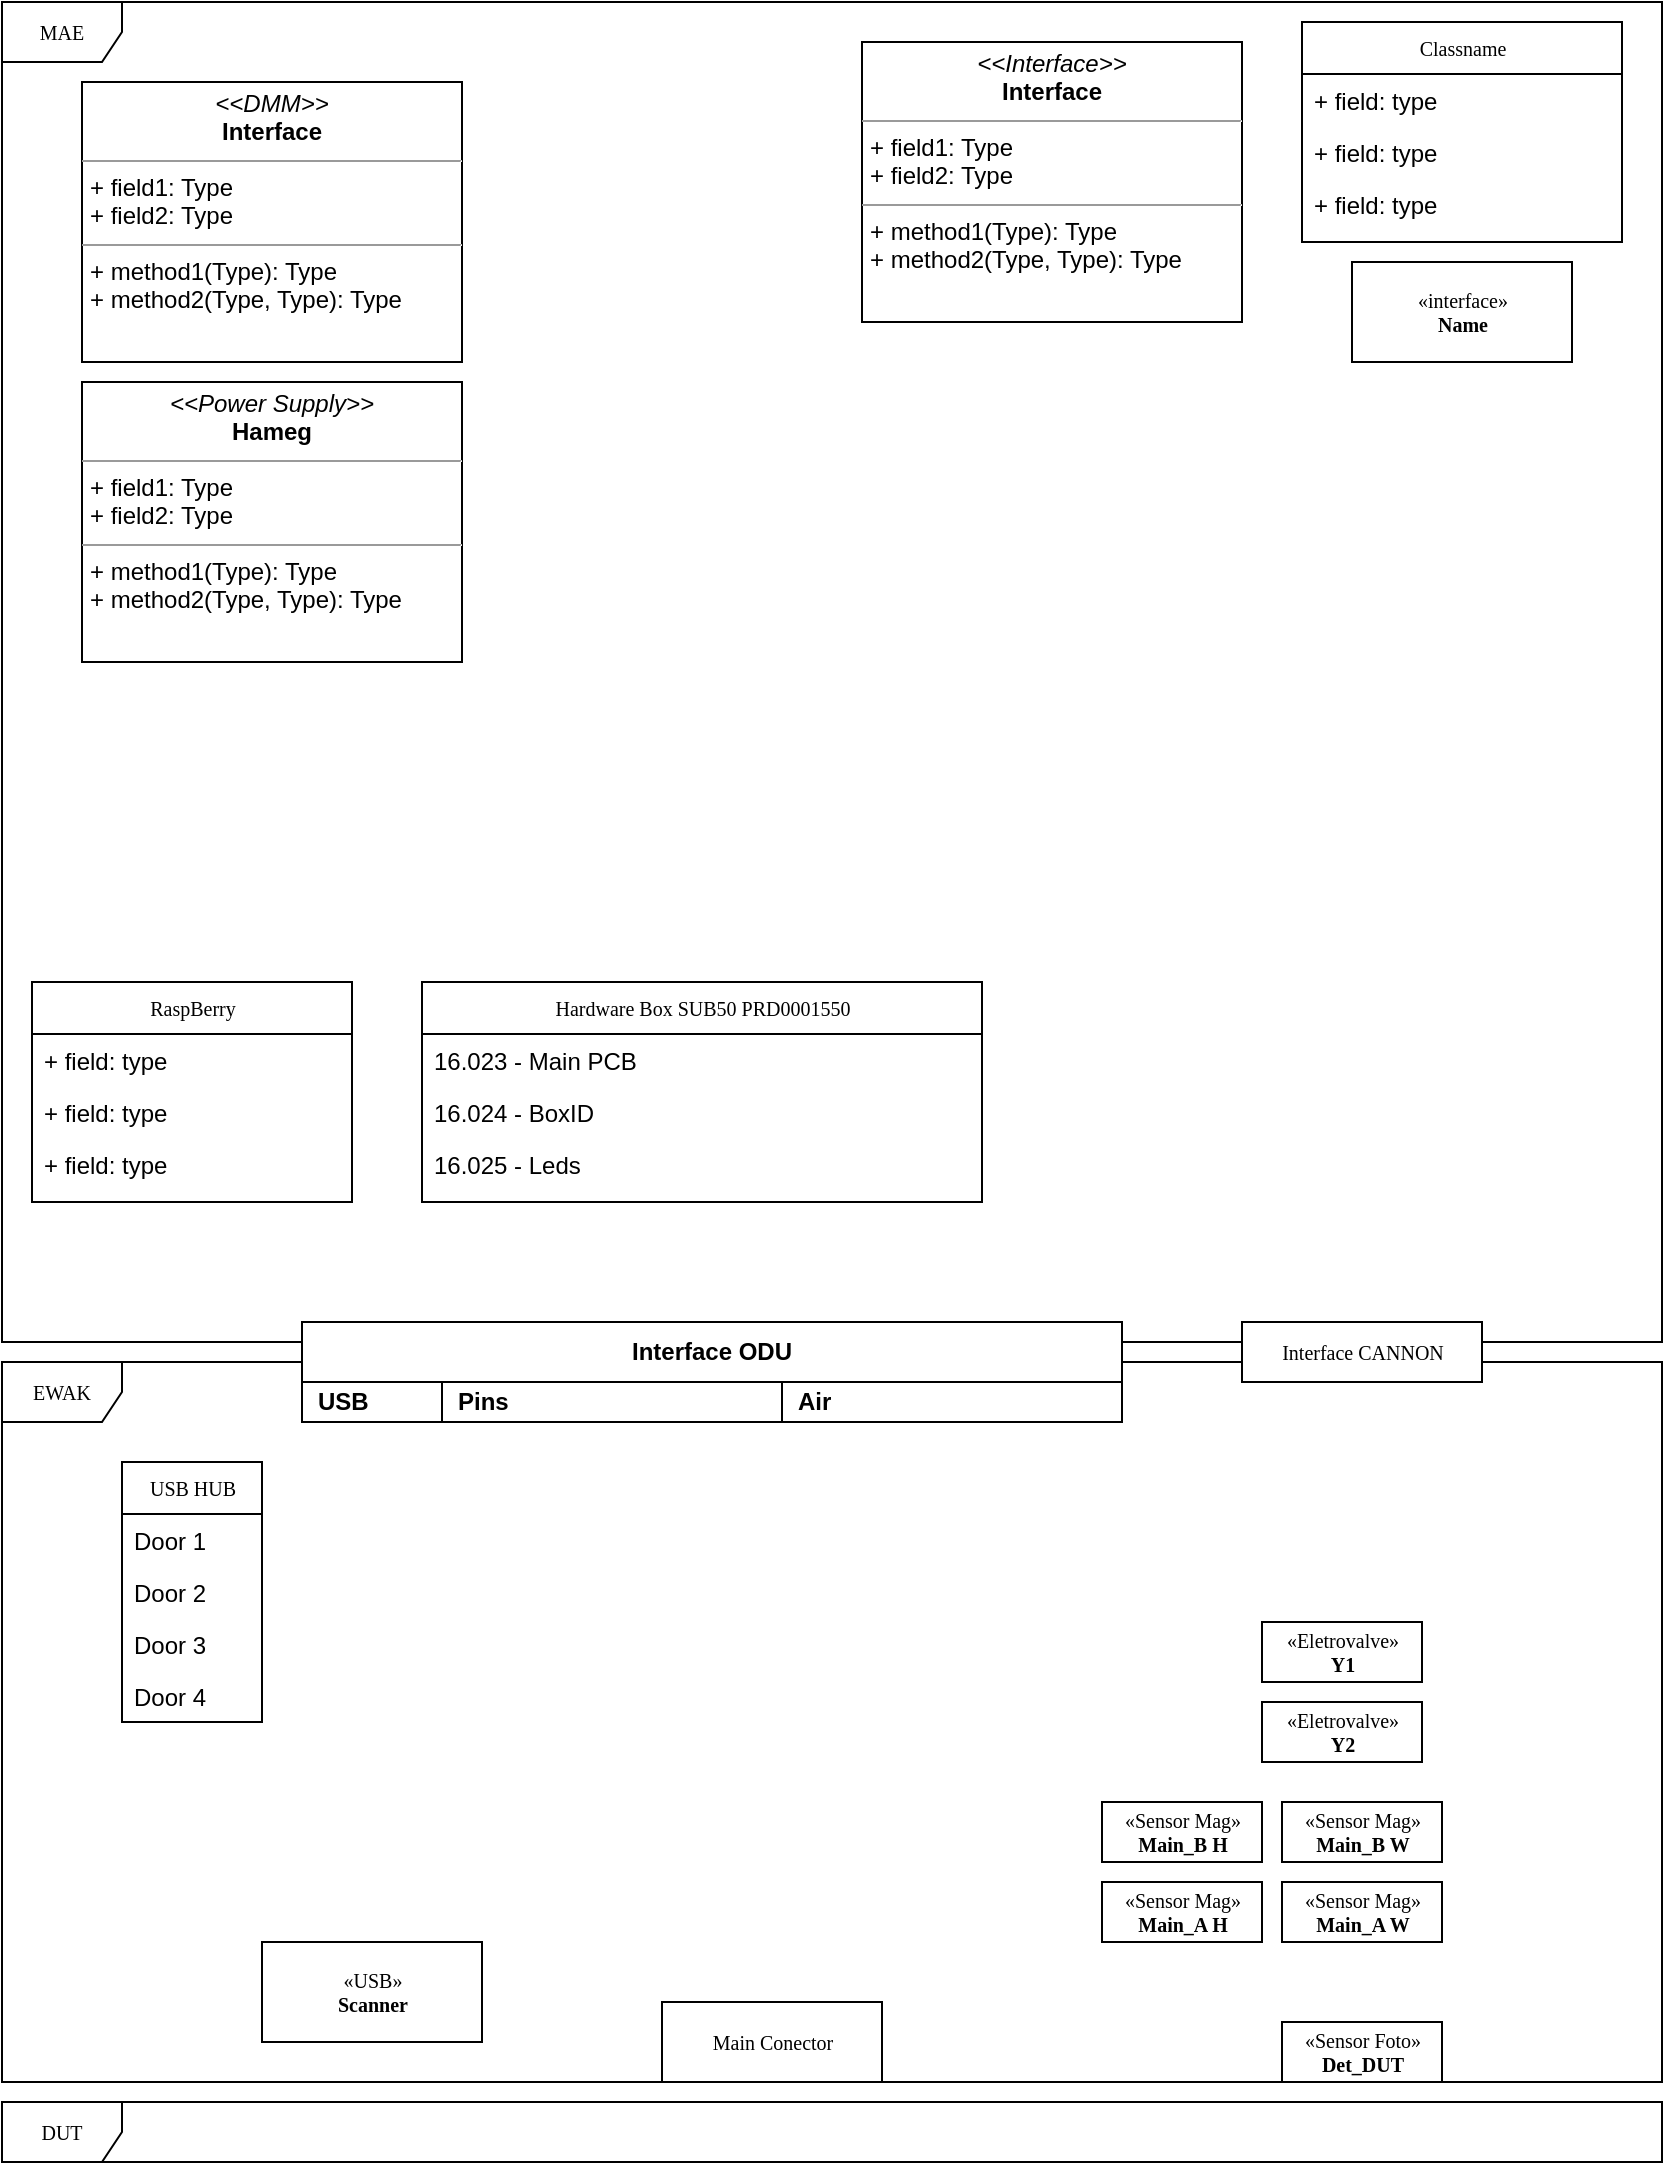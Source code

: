 <mxfile version="21.3.7" type="github">
  <diagram name="Page-1" id="c4acf3e9-155e-7222-9cf6-157b1a14988f">
    <mxGraphModel dx="1434" dy="806" grid="1" gridSize="10" guides="1" tooltips="1" connect="1" arrows="1" fold="1" page="1" pageScale="1" pageWidth="850" pageHeight="1100" background="none" math="0" shadow="0">
      <root>
        <mxCell id="0" />
        <mxCell id="1" parent="0" />
        <mxCell id="17acba5748e5396b-1" value="MAE" style="shape=umlFrame;whiteSpace=wrap;html=1;rounded=0;shadow=0;comic=0;labelBackgroundColor=none;strokeWidth=1;fontFamily=Verdana;fontSize=10;align=center;" parent="1" vertex="1">
          <mxGeometry x="10" y="10" width="830" height="670" as="geometry" />
        </mxCell>
        <mxCell id="17acba5748e5396b-30" value="Classname" style="swimlane;html=1;fontStyle=0;childLayout=stackLayout;horizontal=1;startSize=26;fillColor=none;horizontalStack=0;resizeParent=1;resizeLast=0;collapsible=1;marginBottom=0;swimlaneFillColor=#ffffff;rounded=0;shadow=0;comic=0;labelBackgroundColor=none;strokeWidth=1;fontFamily=Verdana;fontSize=10;align=center;" parent="1" vertex="1">
          <mxGeometry x="660" y="20" width="160" height="110" as="geometry" />
        </mxCell>
        <mxCell id="17acba5748e5396b-31" value="+ field: type" style="text;html=1;strokeColor=none;fillColor=none;align=left;verticalAlign=top;spacingLeft=4;spacingRight=4;whiteSpace=wrap;overflow=hidden;rotatable=0;points=[[0,0.5],[1,0.5]];portConstraint=eastwest;" parent="17acba5748e5396b-30" vertex="1">
          <mxGeometry y="26" width="160" height="26" as="geometry" />
        </mxCell>
        <mxCell id="17acba5748e5396b-32" value="+ field: type" style="text;html=1;strokeColor=none;fillColor=none;align=left;verticalAlign=top;spacingLeft=4;spacingRight=4;whiteSpace=wrap;overflow=hidden;rotatable=0;points=[[0,0.5],[1,0.5]];portConstraint=eastwest;" parent="17acba5748e5396b-30" vertex="1">
          <mxGeometry y="52" width="160" height="26" as="geometry" />
        </mxCell>
        <mxCell id="17acba5748e5396b-33" value="+ field: type" style="text;html=1;strokeColor=none;fillColor=none;align=left;verticalAlign=top;spacingLeft=4;spacingRight=4;whiteSpace=wrap;overflow=hidden;rotatable=0;points=[[0,0.5],[1,0.5]];portConstraint=eastwest;" parent="17acba5748e5396b-30" vertex="1">
          <mxGeometry y="78" width="160" height="26" as="geometry" />
        </mxCell>
        <mxCell id="5d2195bd80daf111-15" value="&lt;p style=&quot;margin:0px;margin-top:4px;text-align:center;&quot;&gt;&lt;i&gt;&amp;lt;&amp;lt;Interface&amp;gt;&amp;gt;&lt;/i&gt;&lt;br/&gt;&lt;b&gt;Interface&lt;/b&gt;&lt;/p&gt;&lt;hr size=&quot;1&quot;/&gt;&lt;p style=&quot;margin:0px;margin-left:4px;&quot;&gt;+ field1: Type&lt;br/&gt;+ field2: Type&lt;/p&gt;&lt;hr size=&quot;1&quot;/&gt;&lt;p style=&quot;margin:0px;margin-left:4px;&quot;&gt;+ method1(Type): Type&lt;br/&gt;+ method2(Type, Type): Type&lt;/p&gt;" style="verticalAlign=top;align=left;overflow=fill;fontSize=12;fontFamily=Helvetica;html=1;rounded=0;shadow=0;comic=0;labelBackgroundColor=none;strokeWidth=1" parent="1" vertex="1">
          <mxGeometry x="440" y="30" width="190" height="140" as="geometry" />
        </mxCell>
        <mxCell id="5d2195bd80daf111-17" value="&amp;laquo;interface&amp;raquo;&lt;br&gt;&lt;b&gt;Name&lt;/b&gt;" style="html=1;rounded=0;shadow=0;comic=0;labelBackgroundColor=none;strokeWidth=1;fontFamily=Verdana;fontSize=10;align=center;" parent="1" vertex="1">
          <mxGeometry x="685" y="140" width="110" height="50" as="geometry" />
        </mxCell>
        <mxCell id="iWWuWy4K4NtZ9LDRwKtr-1" value="EWAK" style="shape=umlFrame;whiteSpace=wrap;html=1;rounded=0;shadow=0;comic=0;labelBackgroundColor=none;strokeWidth=1;fontFamily=Verdana;fontSize=10;align=center;" vertex="1" parent="1">
          <mxGeometry x="10" y="690" width="830" height="360" as="geometry" />
        </mxCell>
        <mxCell id="iWWuWy4K4NtZ9LDRwKtr-2" value="Main Conector" style="html=1;rounded=0;shadow=0;comic=0;labelBackgroundColor=none;strokeWidth=1;fontFamily=Verdana;fontSize=10;align=center;" vertex="1" parent="1">
          <mxGeometry x="340" y="1010" width="110" height="40" as="geometry" />
        </mxCell>
        <mxCell id="iWWuWy4K4NtZ9LDRwKtr-3" value="USB HUB" style="swimlane;html=1;fontStyle=0;childLayout=stackLayout;horizontal=1;startSize=26;fillColor=none;horizontalStack=0;resizeParent=1;resizeLast=0;collapsible=1;marginBottom=0;swimlaneFillColor=#ffffff;rounded=0;shadow=0;comic=0;labelBackgroundColor=none;strokeWidth=1;fontFamily=Verdana;fontSize=10;align=center;" vertex="1" parent="1">
          <mxGeometry x="70" y="740" width="70" height="130" as="geometry" />
        </mxCell>
        <mxCell id="iWWuWy4K4NtZ9LDRwKtr-4" value="Door 1" style="text;html=1;strokeColor=none;fillColor=none;align=left;verticalAlign=top;spacingLeft=4;spacingRight=4;whiteSpace=wrap;overflow=hidden;rotatable=0;points=[[0,0.5],[1,0.5]];portConstraint=eastwest;" vertex="1" parent="iWWuWy4K4NtZ9LDRwKtr-3">
          <mxGeometry y="26" width="70" height="26" as="geometry" />
        </mxCell>
        <mxCell id="iWWuWy4K4NtZ9LDRwKtr-5" value="Door 2" style="text;html=1;strokeColor=none;fillColor=none;align=left;verticalAlign=top;spacingLeft=4;spacingRight=4;whiteSpace=wrap;overflow=hidden;rotatable=0;points=[[0,0.5],[1,0.5]];portConstraint=eastwest;" vertex="1" parent="iWWuWy4K4NtZ9LDRwKtr-3">
          <mxGeometry y="52" width="70" height="26" as="geometry" />
        </mxCell>
        <mxCell id="iWWuWy4K4NtZ9LDRwKtr-22" value="Door 3" style="text;html=1;strokeColor=none;fillColor=none;align=left;verticalAlign=top;spacingLeft=4;spacingRight=4;whiteSpace=wrap;overflow=hidden;rotatable=0;points=[[0,0.5],[1,0.5]];portConstraint=eastwest;" vertex="1" parent="iWWuWy4K4NtZ9LDRwKtr-3">
          <mxGeometry y="78" width="70" height="26" as="geometry" />
        </mxCell>
        <mxCell id="iWWuWy4K4NtZ9LDRwKtr-6" value="Door 4" style="text;html=1;strokeColor=none;fillColor=none;align=left;verticalAlign=top;spacingLeft=4;spacingRight=4;whiteSpace=wrap;overflow=hidden;rotatable=0;points=[[0,0.5],[1,0.5]];portConstraint=eastwest;" vertex="1" parent="iWWuWy4K4NtZ9LDRwKtr-3">
          <mxGeometry y="104" width="70" height="26" as="geometry" />
        </mxCell>
        <mxCell id="iWWuWy4K4NtZ9LDRwKtr-8" value="Interface CANNON" style="html=1;rounded=0;shadow=0;comic=0;labelBackgroundColor=none;strokeWidth=1;fontFamily=Verdana;fontSize=10;align=center;" vertex="1" parent="1">
          <mxGeometry x="630" y="670" width="120" height="30" as="geometry" />
        </mxCell>
        <mxCell id="iWWuWy4K4NtZ9LDRwKtr-12" value="DUT" style="shape=umlFrame;whiteSpace=wrap;html=1;rounded=0;shadow=0;comic=0;labelBackgroundColor=none;strokeWidth=1;fontFamily=Verdana;fontSize=10;align=center;" vertex="1" parent="1">
          <mxGeometry x="10" y="1060" width="830" height="30" as="geometry" />
        </mxCell>
        <mxCell id="iWWuWy4K4NtZ9LDRwKtr-14" value="«Eletrovalve»&lt;br&gt;&lt;b&gt;Y1&lt;/b&gt;" style="html=1;rounded=0;shadow=0;comic=0;labelBackgroundColor=none;strokeWidth=1;fontFamily=Verdana;fontSize=10;align=center;" vertex="1" parent="1">
          <mxGeometry x="640" y="820" width="80" height="30" as="geometry" />
        </mxCell>
        <mxCell id="iWWuWy4K4NtZ9LDRwKtr-15" value="«Eletrovalve»&lt;br&gt;&lt;b&gt;Y2&lt;/b&gt;" style="html=1;rounded=0;shadow=0;comic=0;labelBackgroundColor=none;strokeWidth=1;fontFamily=Verdana;fontSize=10;align=center;" vertex="1" parent="1">
          <mxGeometry x="640" y="860" width="80" height="30" as="geometry" />
        </mxCell>
        <mxCell id="iWWuWy4K4NtZ9LDRwKtr-16" value="«Sensor Foto»&lt;br&gt;&lt;b&gt;Det_DUT&lt;/b&gt;" style="html=1;rounded=0;shadow=0;comic=0;labelBackgroundColor=none;strokeWidth=1;fontFamily=Verdana;fontSize=10;align=center;" vertex="1" parent="1">
          <mxGeometry x="650" y="1020" width="80" height="30" as="geometry" />
        </mxCell>
        <mxCell id="iWWuWy4K4NtZ9LDRwKtr-17" value="«Sensor Mag»&lt;br&gt;&lt;b&gt;Main_A W&lt;/b&gt;" style="html=1;rounded=0;shadow=0;comic=0;labelBackgroundColor=none;strokeWidth=1;fontFamily=Verdana;fontSize=10;align=center;" vertex="1" parent="1">
          <mxGeometry x="650" y="950" width="80" height="30" as="geometry" />
        </mxCell>
        <mxCell id="iWWuWy4K4NtZ9LDRwKtr-18" value="«Sensor Mag»&lt;br&gt;&lt;b&gt;Main_A H&lt;/b&gt;" style="html=1;rounded=0;shadow=0;comic=0;labelBackgroundColor=none;strokeWidth=1;fontFamily=Verdana;fontSize=10;align=center;" vertex="1" parent="1">
          <mxGeometry x="560" y="950" width="80" height="30" as="geometry" />
        </mxCell>
        <mxCell id="iWWuWy4K4NtZ9LDRwKtr-19" value="«Sensor Mag»&lt;br&gt;&lt;b&gt;Main_B H&lt;/b&gt;" style="html=1;rounded=0;shadow=0;comic=0;labelBackgroundColor=none;strokeWidth=1;fontFamily=Verdana;fontSize=10;align=center;" vertex="1" parent="1">
          <mxGeometry x="560" y="910" width="80" height="30" as="geometry" />
        </mxCell>
        <mxCell id="iWWuWy4K4NtZ9LDRwKtr-20" value="«Sensor Mag»&lt;br&gt;&lt;b&gt;Main_B W&lt;/b&gt;" style="html=1;rounded=0;shadow=0;comic=0;labelBackgroundColor=none;strokeWidth=1;fontFamily=Verdana;fontSize=10;align=center;" vertex="1" parent="1">
          <mxGeometry x="650" y="910" width="80" height="30" as="geometry" />
        </mxCell>
        <mxCell id="iWWuWy4K4NtZ9LDRwKtr-23" value="«USB»&lt;br&gt;&lt;b&gt;Scanner&lt;/b&gt;" style="html=1;rounded=0;shadow=0;comic=0;labelBackgroundColor=none;strokeWidth=1;fontFamily=Verdana;fontSize=10;align=center;" vertex="1" parent="1">
          <mxGeometry x="140" y="980" width="110" height="50" as="geometry" />
        </mxCell>
        <mxCell id="iWWuWy4K4NtZ9LDRwKtr-24" value="&lt;font style=&quot;font-size: 12px;&quot;&gt;Interface ODU&lt;/font&gt;" style="shape=table;startSize=30;container=1;collapsible=1;childLayout=tableLayout;fixedRows=1;rowLines=0;fontStyle=1;align=center;resizeLast=1;html=1;whiteSpace=wrap;direction=east;" vertex="1" parent="1">
          <mxGeometry x="160" y="670" width="410" height="50" as="geometry" />
        </mxCell>
        <mxCell id="iWWuWy4K4NtZ9LDRwKtr-25" value="" style="shape=tableRow;horizontal=0;startSize=0;swimlaneHead=0;swimlaneBody=0;fillColor=none;collapsible=0;dropTarget=0;points=[[0,0.5],[1,0.5]];portConstraint=eastwest;top=0;left=0;right=0;bottom=1;html=1;" vertex="1" parent="iWWuWy4K4NtZ9LDRwKtr-24">
          <mxGeometry y="30" width="410" height="20" as="geometry" />
        </mxCell>
        <mxCell id="iWWuWy4K4NtZ9LDRwKtr-26" value="USB" style="shape=partialRectangle;connectable=0;fillColor=none;top=0;left=0;bottom=0;right=0;align=left;spacingLeft=6;fontStyle=1;overflow=hidden;html=1;whiteSpace=wrap;" vertex="1" parent="iWWuWy4K4NtZ9LDRwKtr-25">
          <mxGeometry width="70" height="20" as="geometry">
            <mxRectangle width="70" height="20" as="alternateBounds" />
          </mxGeometry>
        </mxCell>
        <mxCell id="iWWuWy4K4NtZ9LDRwKtr-27" value="Pins" style="shape=partialRectangle;connectable=0;fillColor=none;top=0;left=0;bottom=0;right=0;align=left;spacingLeft=6;fontStyle=1;overflow=hidden;html=1;whiteSpace=wrap;" vertex="1" parent="iWWuWy4K4NtZ9LDRwKtr-25">
          <mxGeometry x="70" width="170" height="20" as="geometry">
            <mxRectangle width="170" height="20" as="alternateBounds" />
          </mxGeometry>
        </mxCell>
        <mxCell id="iWWuWy4K4NtZ9LDRwKtr-32" value="Air" style="shape=partialRectangle;connectable=0;fillColor=none;top=0;left=0;bottom=0;right=0;align=left;spacingLeft=6;fontStyle=1;overflow=hidden;html=1;whiteSpace=wrap;" vertex="1" parent="iWWuWy4K4NtZ9LDRwKtr-25">
          <mxGeometry x="240" width="170" height="20" as="geometry">
            <mxRectangle width="170" height="20" as="alternateBounds" />
          </mxGeometry>
        </mxCell>
        <mxCell id="iWWuWy4K4NtZ9LDRwKtr-33" value="RaspBerry" style="swimlane;html=1;fontStyle=0;childLayout=stackLayout;horizontal=1;startSize=26;fillColor=none;horizontalStack=0;resizeParent=1;resizeLast=0;collapsible=1;marginBottom=0;swimlaneFillColor=#ffffff;rounded=0;shadow=0;comic=0;labelBackgroundColor=none;strokeWidth=1;fontFamily=Verdana;fontSize=10;align=center;" vertex="1" parent="1">
          <mxGeometry x="25" y="500" width="160" height="110" as="geometry" />
        </mxCell>
        <mxCell id="iWWuWy4K4NtZ9LDRwKtr-34" value="+ field: type" style="text;html=1;strokeColor=none;fillColor=none;align=left;verticalAlign=top;spacingLeft=4;spacingRight=4;whiteSpace=wrap;overflow=hidden;rotatable=0;points=[[0,0.5],[1,0.5]];portConstraint=eastwest;" vertex="1" parent="iWWuWy4K4NtZ9LDRwKtr-33">
          <mxGeometry y="26" width="160" height="26" as="geometry" />
        </mxCell>
        <mxCell id="iWWuWy4K4NtZ9LDRwKtr-35" value="+ field: type" style="text;html=1;strokeColor=none;fillColor=none;align=left;verticalAlign=top;spacingLeft=4;spacingRight=4;whiteSpace=wrap;overflow=hidden;rotatable=0;points=[[0,0.5],[1,0.5]];portConstraint=eastwest;" vertex="1" parent="iWWuWy4K4NtZ9LDRwKtr-33">
          <mxGeometry y="52" width="160" height="26" as="geometry" />
        </mxCell>
        <mxCell id="iWWuWy4K4NtZ9LDRwKtr-36" value="+ field: type" style="text;html=1;strokeColor=none;fillColor=none;align=left;verticalAlign=top;spacingLeft=4;spacingRight=4;whiteSpace=wrap;overflow=hidden;rotatable=0;points=[[0,0.5],[1,0.5]];portConstraint=eastwest;" vertex="1" parent="iWWuWy4K4NtZ9LDRwKtr-33">
          <mxGeometry y="78" width="160" height="26" as="geometry" />
        </mxCell>
        <mxCell id="iWWuWy4K4NtZ9LDRwKtr-37" value="Hardware Box SUB50&amp;nbsp;PRD0001550" style="swimlane;html=1;fontStyle=0;childLayout=stackLayout;horizontal=1;startSize=26;fillColor=none;horizontalStack=0;resizeParent=1;resizeLast=0;collapsible=1;marginBottom=0;swimlaneFillColor=#ffffff;rounded=0;shadow=0;comic=0;labelBackgroundColor=none;strokeWidth=1;fontFamily=Verdana;fontSize=10;align=center;" vertex="1" parent="1">
          <mxGeometry x="220" y="500" width="280" height="110" as="geometry" />
        </mxCell>
        <mxCell id="iWWuWy4K4NtZ9LDRwKtr-38" value="16.023 - Main PCB" style="text;html=1;strokeColor=none;fillColor=none;align=left;verticalAlign=top;spacingLeft=4;spacingRight=4;whiteSpace=wrap;overflow=hidden;rotatable=0;points=[[0,0.5],[1,0.5]];portConstraint=eastwest;" vertex="1" parent="iWWuWy4K4NtZ9LDRwKtr-37">
          <mxGeometry y="26" width="280" height="26" as="geometry" />
        </mxCell>
        <mxCell id="iWWuWy4K4NtZ9LDRwKtr-39" value="16.024 - BoxID&lt;br&gt;" style="text;html=1;strokeColor=none;fillColor=none;align=left;verticalAlign=top;spacingLeft=4;spacingRight=4;whiteSpace=wrap;overflow=hidden;rotatable=0;points=[[0,0.5],[1,0.5]];portConstraint=eastwest;" vertex="1" parent="iWWuWy4K4NtZ9LDRwKtr-37">
          <mxGeometry y="52" width="280" height="26" as="geometry" />
        </mxCell>
        <mxCell id="iWWuWy4K4NtZ9LDRwKtr-40" value="16.025 - Leds" style="text;html=1;strokeColor=none;fillColor=none;align=left;verticalAlign=top;spacingLeft=4;spacingRight=4;whiteSpace=wrap;overflow=hidden;rotatable=0;points=[[0,0.5],[1,0.5]];portConstraint=eastwest;" vertex="1" parent="iWWuWy4K4NtZ9LDRwKtr-37">
          <mxGeometry y="78" width="280" height="26" as="geometry" />
        </mxCell>
        <mxCell id="iWWuWy4K4NtZ9LDRwKtr-41" value="&lt;p style=&quot;margin:0px;margin-top:4px;text-align:center;&quot;&gt;&lt;i&gt;&amp;lt;&amp;lt;DMM&amp;gt;&amp;gt;&lt;/i&gt;&lt;br&gt;&lt;b&gt;Interface&lt;/b&gt;&lt;/p&gt;&lt;hr size=&quot;1&quot;&gt;&lt;p style=&quot;margin:0px;margin-left:4px;&quot;&gt;+ field1: Type&lt;br&gt;+ field2: Type&lt;/p&gt;&lt;hr size=&quot;1&quot;&gt;&lt;p style=&quot;margin:0px;margin-left:4px;&quot;&gt;+ method1(Type): Type&lt;br&gt;+ method2(Type, Type): Type&lt;/p&gt;" style="verticalAlign=top;align=left;overflow=fill;fontSize=12;fontFamily=Helvetica;html=1;rounded=0;shadow=0;comic=0;labelBackgroundColor=none;strokeWidth=1" vertex="1" parent="1">
          <mxGeometry x="50" y="50" width="190" height="140" as="geometry" />
        </mxCell>
        <mxCell id="iWWuWy4K4NtZ9LDRwKtr-42" value="&lt;p style=&quot;margin:0px;margin-top:4px;text-align:center;&quot;&gt;&lt;i&gt;&amp;lt;&amp;lt;Power Supply&amp;gt;&amp;gt;&lt;/i&gt;&lt;br&gt;&lt;b&gt;Hameg&lt;/b&gt;&lt;/p&gt;&lt;hr size=&quot;1&quot;&gt;&lt;p style=&quot;margin:0px;margin-left:4px;&quot;&gt;+ field1: Type&lt;br&gt;+ field2: Type&lt;/p&gt;&lt;hr size=&quot;1&quot;&gt;&lt;p style=&quot;margin:0px;margin-left:4px;&quot;&gt;+ method1(Type): Type&lt;br&gt;+ method2(Type, Type): Type&lt;/p&gt;" style="verticalAlign=top;align=left;overflow=fill;fontSize=12;fontFamily=Helvetica;html=1;rounded=0;shadow=0;comic=0;labelBackgroundColor=none;strokeWidth=1" vertex="1" parent="1">
          <mxGeometry x="50" y="200" width="190" height="140" as="geometry" />
        </mxCell>
      </root>
    </mxGraphModel>
  </diagram>
</mxfile>
